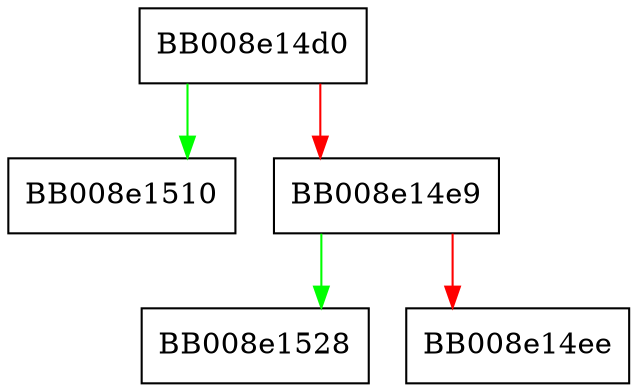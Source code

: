 digraph inet_pton {
  node [shape="box"];
  graph [splines=ortho];
  BB008e14d0 -> BB008e1510 [color="green"];
  BB008e14d0 -> BB008e14e9 [color="red"];
  BB008e14e9 -> BB008e1528 [color="green"];
  BB008e14e9 -> BB008e14ee [color="red"];
}